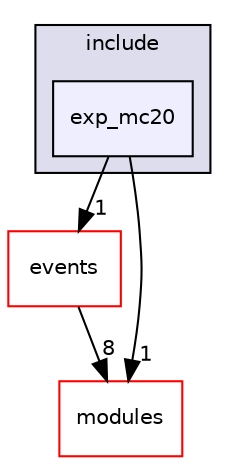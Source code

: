 digraph "exp_mc20" {
  compound=true
  node [ fontsize="10", fontname="Helvetica"];
  edge [ labelfontsize="10", labelfontname="Helvetica"];
  subgraph clusterdir_2905a85332449adfd6f0a619f2cd54f0 {
    graph [ bgcolor="#ddddee", pencolor="black", label="include" fontname="Helvetica", fontsize="10", URL="dir_2905a85332449adfd6f0a619f2cd54f0.html"]
  dir_4f8b006bb742ab3b0c86360e80c89029 [shape=box, label="exp_mc20", style="filled", fillcolor="#eeeeff", pencolor="black", URL="dir_4f8b006bb742ab3b0c86360e80c89029.html"];
  }
  dir_8c49963344259a26845032e86c0550c4 [shape=box label="events" fillcolor="white" style="filled" color="red" URL="dir_8c49963344259a26845032e86c0550c4.html"];
  dir_ee3c23494b4011e6a628e4900ef262df [shape=box label="modules" fillcolor="white" style="filled" color="red" URL="dir_ee3c23494b4011e6a628e4900ef262df.html"];
  dir_8c49963344259a26845032e86c0550c4->dir_ee3c23494b4011e6a628e4900ef262df [headlabel="8", labeldistance=1.5 headhref="dir_000019_000074.html"];
  dir_4f8b006bb742ab3b0c86360e80c89029->dir_8c49963344259a26845032e86c0550c4 [headlabel="1", labeldistance=1.5 headhref="dir_000101_000019.html"];
  dir_4f8b006bb742ab3b0c86360e80c89029->dir_ee3c23494b4011e6a628e4900ef262df [headlabel="1", labeldistance=1.5 headhref="dir_000101_000074.html"];
}
